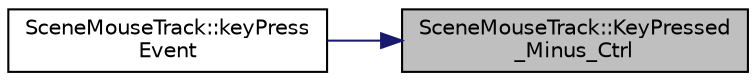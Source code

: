 digraph "SceneMouseTrack::KeyPressed_Minus_Ctrl"
{
 // LATEX_PDF_SIZE
  edge [fontname="Helvetica",fontsize="10",labelfontname="Helvetica",labelfontsize="10"];
  node [fontname="Helvetica",fontsize="10",shape=record];
  rankdir="RL";
  Node1 [label="SceneMouseTrack::KeyPressed\l_Minus_Ctrl",height=0.2,width=0.4,color="black", fillcolor="grey75", style="filled", fontcolor="black",tooltip=" "];
  Node1 -> Node2 [dir="back",color="midnightblue",fontsize="10",style="solid"];
  Node2 [label="SceneMouseTrack::keyPress\lEvent",height=0.2,width=0.4,color="black", fillcolor="white", style="filled",URL="$class_scene_mouse_track.html#a88f360a5f6b1428171647ea03a74e2a5",tooltip=" "];
}
